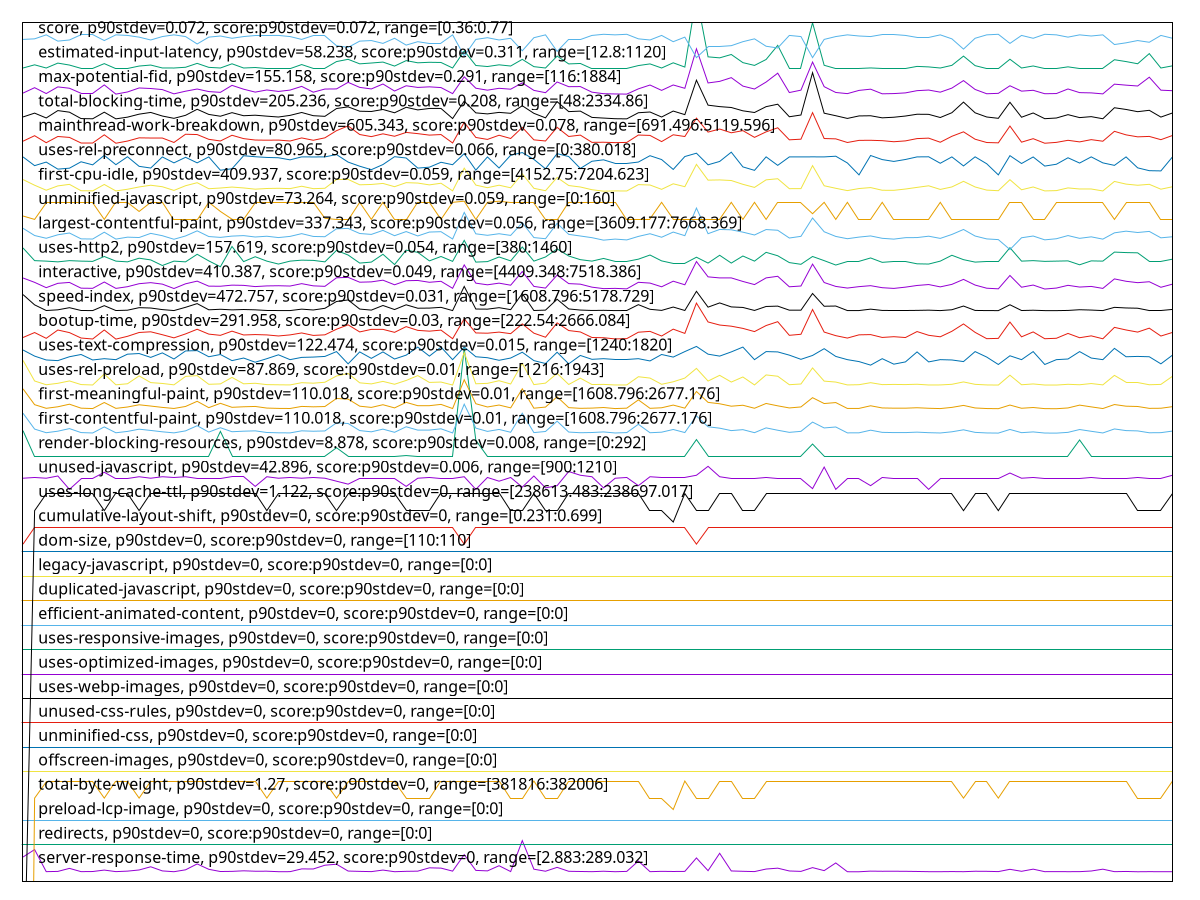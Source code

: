 reset

$serverResponseTimeP90Stdev29452ScoreP90Stdev0Range2883289032 <<EOF
0 1.0022411986401663
1 1.3082611377786835
2 0.4041498045556983
3 0.413236373012134
4 0.5379215612625574
5 0.40421219394186314
6 0.408606189281758
7 0.4679340391397903
8 0.4046355504908388
9 0.4248809063013279
10 0.472238906785164
11 0.6035017188912515
12 0.4339719311424896
13 0.4008119723958796
14 0.4787719667935674
15 0.7200361794777118
16 0.4995743706948139
17 0.40905628413909
18 0.41517490036796995
19 0.43787572416251785
20 0.4214450336775359
21 0.42211349138644483
22 0.40232268681801386
23 0.4029822317574707
24 0.5160986452590433
25 0.5127028800977858
26 0.6669829193139714
27 0.7078969874839252
28 0.42819200015279024
29 0.41496099390111907
30 0.40496532296056725
31 0.4683128318415054
32 0.4011239193267038
33 0.41659203071085693
34 0.424216904977145
35 0.5602435923553902
36 0.5481667897477686
37 0.4252240479252345
38 1.1008119723958798
39 0.4550773692051082
40 0.4347963623168106
41 0.6465013751130011
42 0.40677907154407356
43 1.6743843377175673
44 0.5040931448070385
45 0.4208033142769833
46 0.5790361667451838
47 0.418240893059499
48 0.4104288506347164
49 0.4027415869822635
50 0.4207587504297227
51 0.4013422821782807
52 0.4141053680337156
53 0.8383130864920614
54 0.4031025541450743
55 0.4163825806287321
56 0.4102149441678655
57 0.41419895211296287
58 0.964731808400922
59 0.4434016412228319
60 1.1558483237627168
61 0.43218937725206574
62 0.4180982887482651
63 0.4060214861406434
64 0.5105504462750989
65 0.546330759240632
66 0.4310931066094551
67 0.4146846980481034
68 0.5687731127210685
69 0.4453178866550375
70 0.7601480983969748
71 0.40033513923019126
72 0.39919430474031997
73 0.4248809063013279
74 0.41918564662142366
75 0.4202507225709519
76 0.4176526502756591
77 0.4108522071836921
78 0.40257670074739926
79 0.4019795451941073
80 0.4068771120080468
81 0.4023182304332878
82 0.41965802340238595
83 0.4169128904111332
84 0.4052995518150217
85 0.49891036937063105
86 0.4180002482842918
87 0.5057420071556805
88 0.4027727816753459
89 0.40490738995912845
90 0.4025098549765084
91 0.4038378576248742
92 0.4297651039610893
93 0.5045343268949184
94 0.40287527852404525
95 0.41124882542431135
96 0.39947060059333567
97 0.4035571053871324
98 0.4013467385630068
99 0.40160966526184433
EOF

$redirectsP90Stdev0ScoreP90Stdev0Range00 <<EOF
0 1.5
1 1.5
2 1.5
3 1.5
4 1.5
5 1.5
6 1.5
7 1.5
8 1.5
9 1.5
10 1.5
11 1.5
12 1.5
13 1.5
14 1.5
15 1.5
16 1.5
17 1.5
18 1.5
19 1.5
20 1.5
21 1.5
22 1.5
23 1.5
24 1.5
25 1.5
26 1.5
27 1.5
28 1.5
29 1.5
30 1.5
31 1.5
32 1.5
33 1.5
34 1.5
35 1.5
36 1.5
37 1.5
38 1.5
39 1.5
40 1.5
41 1.5
42 1.5
43 1.5
44 1.5
45 1.5
46 1.5
47 1.5
48 1.5
49 1.5
50 1.5
51 1.5
52 1.5
53 1.5
54 1.5
55 1.5
56 1.5
57 1.5
58 1.5
59 1.5
60 1.5
61 1.5
62 1.5
63 1.5
64 1.5
65 1.5
66 1.5
67 1.5
68 1.5
69 1.5
70 1.5
71 1.5
72 1.5
73 1.5
74 1.5
75 1.5
76 1.5
77 1.5
78 1.5
79 1.5
80 1.5
81 1.5
82 1.5
83 1.5
84 1.5
85 1.5
86 1.5
87 1.5
88 1.5
89 1.5
90 1.5
91 1.5
92 1.5
93 1.5
94 1.5
95 1.5
96 1.5
97 1.5
98 1.5
99 1.5
EOF

$preloadLcpImageP90Stdev0ScoreP90Stdev0Range00 <<EOF
0 2.5
1 2.5
2 2.5
3 2.5
4 2.5
5 2.5
6 2.5
7 2.5
8 2.5
9 2.5
10 2.5
11 2.5
12 2.5
13 2.5
14 2.5
15 2.5
16 2.5
17 2.5
18 2.5
19 2.5
20 2.5
21 2.5
22 2.5
23 2.5
24 2.5
25 2.5
26 2.5
27 2.5
28 2.5
29 2.5
30 2.5
31 2.5
32 2.5
33 2.5
34 2.5
35 2.5
36 2.5
37 2.5
38 2.5
39 2.5
40 2.5
41 2.5
42 2.5
43 2.5
44 2.5
45 2.5
46 2.5
47 2.5
48 2.5
49 2.5
50 2.5
51 2.5
52 2.5
53 2.5
54 2.5
55 2.5
56 2.5
57 2.5
58 2.5
59 2.5
60 2.5
61 2.5
62 2.5
63 2.5
64 2.5
65 2.5
66 2.5
67 2.5
68 2.5
69 2.5
70 2.5
71 2.5
72 2.5
73 2.5
74 2.5
75 2.5
76 2.5
77 2.5
78 2.5
79 2.5
80 2.5
81 2.5
82 2.5
83 2.5
84 2.5
85 2.5
86 2.5
87 2.5
88 2.5
89 2.5
90 2.5
91 2.5
92 2.5
93 2.5
94 2.5
95 2.5
96 2.5
97 2.5
98 2.5
99 2.5
EOF

$totalByteWeightP90Stdev127ScoreP90Stdev0Range381816382006 <<EOF
0 -40.217333333333954
1 3.415999999997439
2 4.1159999999945285
3 4.1159999999945285
4 4.1159999999945285
5 4.1159999999945285
6 4.1159999999945285
7 3.415999999997439
8 4.1159999999945285
9 4.1159999999945285
10 3.415999999997439
11 4.1159999999945285
12 4.1159999999945285
13 4.1159999999945285
14 4.1159999999945285
15 4.1159999999945285
16 4.1159999999945285
17 4.1159999999945285
18 4.1159999999945285
19 4.1159999999945285
20 4.1159999999945285
21 3.415999999997439
22 4.1159999999945285
23 4.1159999999945285
24 4.1159999999945285
25 4.1159999999945285
26 4.1159999999945285
27 3.415999999997439
28 4.1159999999945285
29 4.1159999999945285
30 4.1159999999945285
31 4.1159999999945285
32 4.1159999999945285
33 3.415999999997439
34 3.415999999997439
35 3.415999999997439
36 4.1159999999945285
37 4.1159999999945285
38 4.1159999999945285
39 4.1159999999945285
40 4.1159999999945285
41 4.1159999999945285
42 3.415999999997439
43 3.415999999997439
44 4.1159999999945285
45 3.415999999997439
46 3.415999999997439
47 4.1159999999945285
48 4.1159999999945285
49 4.1159999999945285
50 4.1159999999945285
51 4.1159999999945285
52 4.1159999999945285
53 4.1159999999945285
54 3.415999999997439
55 3.415999999997439
56 2.949333333323011
57 4.1159999999945285
58 3.415999999997439
59 3.415999999997439
60 4.1159999999945285
61 4.1159999999945285
62 3.415999999997439
63 3.415999999997439
64 4.1159999999945285
65 4.1159999999945285
66 4.1159999999945285
67 4.1159999999945285
68 4.1159999999945285
69 4.1159999999945285
70 4.1159999999945285
71 4.1159999999945285
72 4.1159999999945285
73 4.1159999999945285
74 4.1159999999945285
75 4.1159999999945285
76 4.1159999999945285
77 4.1159999999945285
78 4.1159999999945285
79 4.1159999999945285
80 4.1159999999945285
81 3.415999999997439
82 4.1159999999945285
83 4.1159999999945285
84 3.415999999997439
85 4.1159999999945285
86 4.1159999999945285
87 4.1159999999945285
88 4.1159999999945285
89 4.1159999999945285
90 4.1159999999945285
91 4.1159999999945285
92 4.1159999999945285
93 4.1159999999945285
94 4.1159999999945285
95 4.1159999999945285
96 3.415999999997439
97 3.415999999997439
98 3.415999999997439
99 4.1159999999945285
EOF

$offscreenImagesP90Stdev0ScoreP90Stdev0Range00 <<EOF
0 4.5
1 4.5
2 4.5
3 4.5
4 4.5
5 4.5
6 4.5
7 4.5
8 4.5
9 4.5
10 4.5
11 4.5
12 4.5
13 4.5
14 4.5
15 4.5
16 4.5
17 4.5
18 4.5
19 4.5
20 4.5
21 4.5
22 4.5
23 4.5
24 4.5
25 4.5
26 4.5
27 4.5
28 4.5
29 4.5
30 4.5
31 4.5
32 4.5
33 4.5
34 4.5
35 4.5
36 4.5
37 4.5
38 4.5
39 4.5
40 4.5
41 4.5
42 4.5
43 4.5
44 4.5
45 4.5
46 4.5
47 4.5
48 4.5
49 4.5
50 4.5
51 4.5
52 4.5
53 4.5
54 4.5
55 4.5
56 4.5
57 4.5
58 4.5
59 4.5
60 4.5
61 4.5
62 4.5
63 4.5
64 4.5
65 4.5
66 4.5
67 4.5
68 4.5
69 4.5
70 4.5
71 4.5
72 4.5
73 4.5
74 4.5
75 4.5
76 4.5
77 4.5
78 4.5
79 4.5
80 4.5
81 4.5
82 4.5
83 4.5
84 4.5
85 4.5
86 4.5
87 4.5
88 4.5
89 4.5
90 4.5
91 4.5
92 4.5
93 4.5
94 4.5
95 4.5
96 4.5
97 4.5
98 4.5
99 4.5
EOF

$unminifiedCssP90Stdev0ScoreP90Stdev0Range00 <<EOF
0 5.5
1 5.5
2 5.5
3 5.5
4 5.5
5 5.5
6 5.5
7 5.5
8 5.5
9 5.5
10 5.5
11 5.5
12 5.5
13 5.5
14 5.5
15 5.5
16 5.5
17 5.5
18 5.5
19 5.5
20 5.5
21 5.5
22 5.5
23 5.5
24 5.5
25 5.5
26 5.5
27 5.5
28 5.5
29 5.5
30 5.5
31 5.5
32 5.5
33 5.5
34 5.5
35 5.5
36 5.5
37 5.5
38 5.5
39 5.5
40 5.5
41 5.5
42 5.5
43 5.5
44 5.5
45 5.5
46 5.5
47 5.5
48 5.5
49 5.5
50 5.5
51 5.5
52 5.5
53 5.5
54 5.5
55 5.5
56 5.5
57 5.5
58 5.5
59 5.5
60 5.5
61 5.5
62 5.5
63 5.5
64 5.5
65 5.5
66 5.5
67 5.5
68 5.5
69 5.5
70 5.5
71 5.5
72 5.5
73 5.5
74 5.5
75 5.5
76 5.5
77 5.5
78 5.5
79 5.5
80 5.5
81 5.5
82 5.5
83 5.5
84 5.5
85 5.5
86 5.5
87 5.5
88 5.5
89 5.5
90 5.5
91 5.5
92 5.5
93 5.5
94 5.5
95 5.5
96 5.5
97 5.5
98 5.5
99 5.5
EOF

$unusedCssRulesP90Stdev0ScoreP90Stdev0Range00 <<EOF
0 6.5
1 6.5
2 6.5
3 6.5
4 6.5
5 6.5
6 6.5
7 6.5
8 6.5
9 6.5
10 6.5
11 6.5
12 6.5
13 6.5
14 6.5
15 6.5
16 6.5
17 6.5
18 6.5
19 6.5
20 6.5
21 6.5
22 6.5
23 6.5
24 6.5
25 6.5
26 6.5
27 6.5
28 6.5
29 6.5
30 6.5
31 6.5
32 6.5
33 6.5
34 6.5
35 6.5
36 6.5
37 6.5
38 6.5
39 6.5
40 6.5
41 6.5
42 6.5
43 6.5
44 6.5
45 6.5
46 6.5
47 6.5
48 6.5
49 6.5
50 6.5
51 6.5
52 6.5
53 6.5
54 6.5
55 6.5
56 6.5
57 6.5
58 6.5
59 6.5
60 6.5
61 6.5
62 6.5
63 6.5
64 6.5
65 6.5
66 6.5
67 6.5
68 6.5
69 6.5
70 6.5
71 6.5
72 6.5
73 6.5
74 6.5
75 6.5
76 6.5
77 6.5
78 6.5
79 6.5
80 6.5
81 6.5
82 6.5
83 6.5
84 6.5
85 6.5
86 6.5
87 6.5
88 6.5
89 6.5
90 6.5
91 6.5
92 6.5
93 6.5
94 6.5
95 6.5
96 6.5
97 6.5
98 6.5
99 6.5
EOF

$usesWebpImagesP90Stdev0ScoreP90Stdev0Range00 <<EOF
0 7.5
1 7.5
2 7.5
3 7.5
4 7.5
5 7.5
6 7.5
7 7.5
8 7.5
9 7.5
10 7.5
11 7.5
12 7.5
13 7.5
14 7.5
15 7.5
16 7.5
17 7.5
18 7.5
19 7.5
20 7.5
21 7.5
22 7.5
23 7.5
24 7.5
25 7.5
26 7.5
27 7.5
28 7.5
29 7.5
30 7.5
31 7.5
32 7.5
33 7.5
34 7.5
35 7.5
36 7.5
37 7.5
38 7.5
39 7.5
40 7.5
41 7.5
42 7.5
43 7.5
44 7.5
45 7.5
46 7.5
47 7.5
48 7.5
49 7.5
50 7.5
51 7.5
52 7.5
53 7.5
54 7.5
55 7.5
56 7.5
57 7.5
58 7.5
59 7.5
60 7.5
61 7.5
62 7.5
63 7.5
64 7.5
65 7.5
66 7.5
67 7.5
68 7.5
69 7.5
70 7.5
71 7.5
72 7.5
73 7.5
74 7.5
75 7.5
76 7.5
77 7.5
78 7.5
79 7.5
80 7.5
81 7.5
82 7.5
83 7.5
84 7.5
85 7.5
86 7.5
87 7.5
88 7.5
89 7.5
90 7.5
91 7.5
92 7.5
93 7.5
94 7.5
95 7.5
96 7.5
97 7.5
98 7.5
99 7.5
EOF

$usesOptimizedImagesP90Stdev0ScoreP90Stdev0Range00 <<EOF
0 8.5
1 8.5
2 8.5
3 8.5
4 8.5
5 8.5
6 8.5
7 8.5
8 8.5
9 8.5
10 8.5
11 8.5
12 8.5
13 8.5
14 8.5
15 8.5
16 8.5
17 8.5
18 8.5
19 8.5
20 8.5
21 8.5
22 8.5
23 8.5
24 8.5
25 8.5
26 8.5
27 8.5
28 8.5
29 8.5
30 8.5
31 8.5
32 8.5
33 8.5
34 8.5
35 8.5
36 8.5
37 8.5
38 8.5
39 8.5
40 8.5
41 8.5
42 8.5
43 8.5
44 8.5
45 8.5
46 8.5
47 8.5
48 8.5
49 8.5
50 8.5
51 8.5
52 8.5
53 8.5
54 8.5
55 8.5
56 8.5
57 8.5
58 8.5
59 8.5
60 8.5
61 8.5
62 8.5
63 8.5
64 8.5
65 8.5
66 8.5
67 8.5
68 8.5
69 8.5
70 8.5
71 8.5
72 8.5
73 8.5
74 8.5
75 8.5
76 8.5
77 8.5
78 8.5
79 8.5
80 8.5
81 8.5
82 8.5
83 8.5
84 8.5
85 8.5
86 8.5
87 8.5
88 8.5
89 8.5
90 8.5
91 8.5
92 8.5
93 8.5
94 8.5
95 8.5
96 8.5
97 8.5
98 8.5
99 8.5
EOF

$usesResponsiveImagesP90Stdev0ScoreP90Stdev0Range00 <<EOF
0 9.5
1 9.5
2 9.5
3 9.5
4 9.5
5 9.5
6 9.5
7 9.5
8 9.5
9 9.5
10 9.5
11 9.5
12 9.5
13 9.5
14 9.5
15 9.5
16 9.5
17 9.5
18 9.5
19 9.5
20 9.5
21 9.5
22 9.5
23 9.5
24 9.5
25 9.5
26 9.5
27 9.5
28 9.5
29 9.5
30 9.5
31 9.5
32 9.5
33 9.5
34 9.5
35 9.5
36 9.5
37 9.5
38 9.5
39 9.5
40 9.5
41 9.5
42 9.5
43 9.5
44 9.5
45 9.5
46 9.5
47 9.5
48 9.5
49 9.5
50 9.5
51 9.5
52 9.5
53 9.5
54 9.5
55 9.5
56 9.5
57 9.5
58 9.5
59 9.5
60 9.5
61 9.5
62 9.5
63 9.5
64 9.5
65 9.5
66 9.5
67 9.5
68 9.5
69 9.5
70 9.5
71 9.5
72 9.5
73 9.5
74 9.5
75 9.5
76 9.5
77 9.5
78 9.5
79 9.5
80 9.5
81 9.5
82 9.5
83 9.5
84 9.5
85 9.5
86 9.5
87 9.5
88 9.5
89 9.5
90 9.5
91 9.5
92 9.5
93 9.5
94 9.5
95 9.5
96 9.5
97 9.5
98 9.5
99 9.5
EOF

$efficientAnimatedContentP90Stdev0ScoreP90Stdev0Range00 <<EOF
0 10.5
1 10.5
2 10.5
3 10.5
4 10.5
5 10.5
6 10.5
7 10.5
8 10.5
9 10.5
10 10.5
11 10.5
12 10.5
13 10.5
14 10.5
15 10.5
16 10.5
17 10.5
18 10.5
19 10.5
20 10.5
21 10.5
22 10.5
23 10.5
24 10.5
25 10.5
26 10.5
27 10.5
28 10.5
29 10.5
30 10.5
31 10.5
32 10.5
33 10.5
34 10.5
35 10.5
36 10.5
37 10.5
38 10.5
39 10.5
40 10.5
41 10.5
42 10.5
43 10.5
44 10.5
45 10.5
46 10.5
47 10.5
48 10.5
49 10.5
50 10.5
51 10.5
52 10.5
53 10.5
54 10.5
55 10.5
56 10.5
57 10.5
58 10.5
59 10.5
60 10.5
61 10.5
62 10.5
63 10.5
64 10.5
65 10.5
66 10.5
67 10.5
68 10.5
69 10.5
70 10.5
71 10.5
72 10.5
73 10.5
74 10.5
75 10.5
76 10.5
77 10.5
78 10.5
79 10.5
80 10.5
81 10.5
82 10.5
83 10.5
84 10.5
85 10.5
86 10.5
87 10.5
88 10.5
89 10.5
90 10.5
91 10.5
92 10.5
93 10.5
94 10.5
95 10.5
96 10.5
97 10.5
98 10.5
99 10.5
EOF

$duplicatedJavascriptP90Stdev0ScoreP90Stdev0Range00 <<EOF
0 11.5
1 11.5
2 11.5
3 11.5
4 11.5
5 11.5
6 11.5
7 11.5
8 11.5
9 11.5
10 11.5
11 11.5
12 11.5
13 11.5
14 11.5
15 11.5
16 11.5
17 11.5
18 11.5
19 11.5
20 11.5
21 11.5
22 11.5
23 11.5
24 11.5
25 11.5
26 11.5
27 11.5
28 11.5
29 11.5
30 11.5
31 11.5
32 11.5
33 11.5
34 11.5
35 11.5
36 11.5
37 11.5
38 11.5
39 11.5
40 11.5
41 11.5
42 11.5
43 11.5
44 11.5
45 11.5
46 11.5
47 11.5
48 11.5
49 11.5
50 11.5
51 11.5
52 11.5
53 11.5
54 11.5
55 11.5
56 11.5
57 11.5
58 11.5
59 11.5
60 11.5
61 11.5
62 11.5
63 11.5
64 11.5
65 11.5
66 11.5
67 11.5
68 11.5
69 11.5
70 11.5
71 11.5
72 11.5
73 11.5
74 11.5
75 11.5
76 11.5
77 11.5
78 11.5
79 11.5
80 11.5
81 11.5
82 11.5
83 11.5
84 11.5
85 11.5
86 11.5
87 11.5
88 11.5
89 11.5
90 11.5
91 11.5
92 11.5
93 11.5
94 11.5
95 11.5
96 11.5
97 11.5
98 11.5
99 11.5
EOF

$legacyJavascriptP90Stdev0ScoreP90Stdev0Range00 <<EOF
0 12.5
1 12.5
2 12.5
3 12.5
4 12.5
5 12.5
6 12.5
7 12.5
8 12.5
9 12.5
10 12.5
11 12.5
12 12.5
13 12.5
14 12.5
15 12.5
16 12.5
17 12.5
18 12.5
19 12.5
20 12.5
21 12.5
22 12.5
23 12.5
24 12.5
25 12.5
26 12.5
27 12.5
28 12.5
29 12.5
30 12.5
31 12.5
32 12.5
33 12.5
34 12.5
35 12.5
36 12.5
37 12.5
38 12.5
39 12.5
40 12.5
41 12.5
42 12.5
43 12.5
44 12.5
45 12.5
46 12.5
47 12.5
48 12.5
49 12.5
50 12.5
51 12.5
52 12.5
53 12.5
54 12.5
55 12.5
56 12.5
57 12.5
58 12.5
59 12.5
60 12.5
61 12.5
62 12.5
63 12.5
64 12.5
65 12.5
66 12.5
67 12.5
68 12.5
69 12.5
70 12.5
71 12.5
72 12.5
73 12.5
74 12.5
75 12.5
76 12.5
77 12.5
78 12.5
79 12.5
80 12.5
81 12.5
82 12.5
83 12.5
84 12.5
85 12.5
86 12.5
87 12.5
88 12.5
89 12.5
90 12.5
91 12.5
92 12.5
93 12.5
94 12.5
95 12.5
96 12.5
97 12.5
98 12.5
99 12.5
EOF

$domSizeP90Stdev0ScoreP90Stdev0Range110110 <<EOF
0 13.5
1 13.5
2 13.5
3 13.5
4 13.5
5 13.5
6 13.5
7 13.5
8 13.5
9 13.5
10 13.5
11 13.5
12 13.5
13 13.5
14 13.5
15 13.5
16 13.5
17 13.5
18 13.5
19 13.5
20 13.5
21 13.5
22 13.5
23 13.5
24 13.5
25 13.5
26 13.5
27 13.5
28 13.5
29 13.5
30 13.5
31 13.5
32 13.5
33 13.5
34 13.5
35 13.5
36 13.5
37 13.5
38 13.5
39 13.5
40 13.5
41 13.5
42 13.5
43 13.5
44 13.5
45 13.5
46 13.5
47 13.5
48 13.5
49 13.5
50 13.5
51 13.5
52 13.5
53 13.5
54 13.5
55 13.5
56 13.5
57 13.5
58 13.5
59 13.5
60 13.5
61 13.5
62 13.5
63 13.5
64 13.5
65 13.5
66 13.5
67 13.5
68 13.5
69 13.5
70 13.5
71 13.5
72 13.5
73 13.5
74 13.5
75 13.5
76 13.5
77 13.5
78 13.5
79 13.5
80 13.5
81 13.5
82 13.5
83 13.5
84 13.5
85 13.5
86 13.5
87 13.5
88 13.5
89 13.5
90 13.5
91 13.5
92 13.5
93 13.5
94 13.5
95 13.5
96 13.5
97 13.5
98 13.5
99 13.5
EOF

$cumulativeLayoutShiftP90Stdev0ScoreP90Stdev0Range02310699 <<EOF
0 13.820999999999998
1 14.520999999999997
2 14.520999999999997
3 14.520999999999997
4 14.520999999999997
5 14.520999999999997
6 14.520999999999997
7 14.520999999999997
8 14.520999999999997
9 14.520999999999997
10 14.520999999999997
11 14.520999999999997
12 14.520999999999997
13 14.520999999999997
14 14.520999999999997
15 14.520999999999997
16 14.520999999999997
17 14.520999999999997
18 14.520999999999997
19 14.520999999999997
20 14.520999999999997
21 14.520999999999997
22 14.520999999999997
23 14.520999999999997
24 14.520999999999997
25 14.520999999999997
26 14.520999999999997
27 14.520999999999997
28 14.520999999999997
29 14.520999999999997
30 14.520999999999997
31 14.520999999999997
32 14.520999999999997
33 14.520999999999997
34 14.520999999999997
35 14.520999999999997
36 14.520999999999997
37 14.520999999999997
38 13.820999999999998
39 14.520999999999997
40 14.520999999999997
41 14.520999999999997
42 14.520999999999997
43 14.520999999999997
44 14.520999999999997
45 14.520999999999997
46 14.520999999999997
47 14.520999999999997
48 14.520999999999997
49 14.520999999999997
50 14.520999999999997
51 14.520999999999997
52 14.520999999999997
53 14.520999999999997
54 14.520999999999997
55 14.520999999999997
56 14.520999999999997
57 14.520999999999997
58 13.820999999999998
59 14.520999999999997
60 14.520999999999997
61 14.520999999999997
62 14.520999999999997
63 14.520999999999997
64 14.520999999999997
65 14.520999999999997
66 14.520999999999997
67 14.520999999999997
68 14.520999999999997
69 14.520999999999997
70 14.520999999999997
71 14.520999999999997
72 14.520999999999997
73 14.520999999999997
74 14.520999999999997
75 14.520999999999997
76 14.520999999999997
77 14.520999999999997
78 14.520999999999997
79 14.520999999999997
80 14.520999999999997
81 14.520999999999997
82 14.520999999999997
83 14.520999999999997
84 14.520999999999997
85 14.520999999999997
86 14.520999999999997
87 14.520999999999997
88 14.520999999999997
89 14.520999999999997
90 14.520999999999997
91 14.520999999999997
92 14.520999999999997
93 14.520999999999997
94 14.520999999999997
95 14.520999999999997
96 14.520999999999997
97 14.520999999999997
98 14.520999999999997
99 14.520999999999997
EOF

$usesLongCacheTtlP90Stdev1122ScoreP90Stdev0Range238613483238697017 <<EOF
0 -6.172088050356251
1 15.193320754719025
2 15.893320754716115
3 15.893320754716115
4 15.893320754716115
5 15.893320754716115
6 15.893320754716115
7 15.193320754719025
8 15.893320754716115
9 15.893320754716115
10 15.193320754719025
11 15.893320754716115
12 15.893320754716115
13 15.893320754716115
14 15.893320754716115
15 15.893320754716115
16 15.893320754716115
17 15.893320754716115
18 15.893320754716115
19 15.893320754716115
20 15.893320754716115
21 15.193320754719025
22 15.893320754716115
23 15.893320754716115
24 15.893320754716115
25 15.893320754716115
26 15.893320754716115
27 15.193320754719025
28 15.893320754716115
29 15.893320754716115
30 15.893320754716115
31 15.893320754716115
32 15.893320754716115
33 15.193320754719025
34 15.193320754719025
35 15.193320754719025
36 15.893320754716115
37 15.893320754716115
38 15.893320754716115
39 15.893320754716115
40 15.893320754716115
41 15.893320754716115
42 15.193320754719025
43 15.193320754719025
44 15.893320754716115
45 15.193320754719025
46 15.193320754719025
47 15.893320754716115
48 15.893320754716115
49 15.893320754716115
50 15.893320754716115
51 15.893320754716115
52 15.893320754716115
53 15.893320754716115
54 15.193320754719025
55 15.193320754719025
56 14.726654088051873
57 15.893320754716115
58 15.193320754719025
59 15.193320754719025
60 15.893320754716115
61 15.893320754716115
62 15.193320754719025
63 15.193320754719025
64 15.893320754716115
65 15.893320754716115
66 15.893320754716115
67 15.893320754716115
68 15.893320754716115
69 15.893320754716115
70 15.893320754716115
71 15.893320754716115
72 15.893320754716115
73 15.893320754716115
74 15.893320754716115
75 15.893320754716115
76 15.893320754716115
77 15.893320754716115
78 15.893320754716115
79 15.893320754716115
80 15.893320754716115
81 15.193320754719025
82 15.893320754716115
83 15.893320754716115
84 15.193320754719025
85 15.893320754716115
86 15.893320754716115
87 15.893320754716115
88 15.893320754716115
89 15.893320754716115
90 15.893320754716115
91 15.893320754716115
92 15.893320754716115
93 15.893320754716115
94 15.893320754716115
95 15.893320754716115
96 15.193320754719025
97 15.193320754719025
98 15.193320754719025
99 15.893320754716115
EOF

$unusedJavascriptP90Stdev42896ScoreP90Stdev0006Range9001210 <<EOF
0 16.521608695652173
1 16.55204347826087
2 16.521608695652173
3 16.61291304347826
4 16.06508695652174
5 16.521608695652173
6 16.521608695652173
7 16.76508695652174
8 16.521608695652173
9 16.521608695652173
10 16.582478260869564
11 16.521608695652173
12 16.582478260869564
13 16.55204347826087
14 16.582478260869564
15 16.521608695652173
16 16.521608695652173
17 16.521608695652173
18 16.582478260869564
19 16.582478260869564
20 16.186826086956522
21 16.582478260869564
22 16.521608695652173
23 16.55204347826087
24 16.521608695652173
25 16.55204347826087
26 16.521608695652173
27 16.39986956521739
28 16.278130434782607
29 16.521608695652173
30 16.521608695652173
31 16.521608695652173
32 16.521608695652173
33 16.186826086956522
34 16.521608695652173
35 16.55204347826087
36 16.521608695652173
37 16.521608695652173
38 16.582478260869564
39 16.06508695652174
40 16.55204347826087
41 16.39986956521739
42 16.55204347826087
43 16.156391304347824
44 16.61291304347826
45 16.12595652173913
46 16.217260869565216
47 16.795521739130436
48 16.643347826086956
49 16.582478260869564
50 16.12595652173913
51 16.521608695652173
52 16.55204347826087
53 16.217260869565216
54 16.582478260869564
55 16.55204347826087
56 16.55204347826087
57 16.55204347826087
58 16.643347826086956
59 17.008565217391304
60 16.582478260869564
61 16.521608695652173
62 16.521608695652173
63 16.521608695652173
64 16.55204347826087
65 16.521608695652173
66 16.521608695652173
67 16.521608695652173
68 16.095521739130433
69 16.978130434782607
70 16.06508695652174
71 16.521608695652173
72 16.521608695652173
73 16.217260869565216
74 16.55204347826087
75 16.521608695652173
76 16.521608695652173
77 16.521608695652173
78 16.06508695652174
79 16.521608695652173
80 16.521608695652173
81 16.521608695652173
82 16.521608695652173
83 16.521608695652173
84 16.521608695652173
85 16.73465217391304
86 16.521608695652173
87 16.55204347826087
88 16.521608695652173
89 16.521608695652173
90 16.521608695652173
91 16.521608695652173
92 16.55204347826087
93 16.521608695652173
94 16.521608695652173
95 16.521608695652173
96 16.55204347826087
97 16.521608695652173
98 16.521608695652173
99 16.643347826086956
EOF

$renderBlockingResourcesP90Stdev8878ScoreP90Stdev0008Range0292 <<EOF
0 18.46995652173913
1 17.404739130434784
2 17.404739130434784
3 17.404739130434784
4 17.404739130434784
5 17.404739130434784
6 17.404739130434784
7 17.404739130434784
8 17.404739130434784
9 17.404739130434784
10 17.404739130434784
11 17.404739130434784
12 17.404739130434784
13 17.404739130434784
14 17.404739130434784
15 17.404739130434784
16 17.404739130434784
17 18.439521739130438
18 17.404739130434784
19 17.404739130434784
20 17.404739130434784
21 17.404739130434784
22 17.404739130434784
23 17.404739130434784
24 17.404739130434784
25 17.404739130434784
26 17.404739130434784
27 17.769956521739132
28 17.404739130434784
29 17.404739130434784
30 17.404739130434784
31 17.404739130434784
32 17.404739130434784
33 17.45039130434783
34 17.404739130434784
35 17.404739130434784
36 17.404739130434784
37 17.404739130434784
38 21.84821739130435
39 18.07430434782609
40 17.404739130434784
41 17.404739130434784
42 17.404739130434784
43 17.404739130434784
44 17.404739130434784
45 17.404739130434784
46 17.404739130434784
47 17.404739130434784
48 17.404739130434784
49 17.404739130434784
50 17.404739130434784
51 17.404739130434784
52 17.404739130434784
53 17.404739130434784
54 17.404739130434784
55 17.404739130434784
56 17.404739130434784
57 17.404739130434784
58 18.104739130434783
59 17.404739130434784
60 17.404739130434784
61 17.404739130434784
62 17.404739130434784
63 17.404739130434784
64 17.404739130434784
65 17.404739130434784
66 17.404739130434784
67 17.404739130434784
68 17.92213043478261
69 17.404739130434784
70 17.404739130434784
71 17.404739130434784
72 17.404739130434784
73 17.404739130434784
74 17.404739130434784
75 17.404739130434784
76 17.404739130434784
77 17.404739130434784
78 17.404739130434784
79 17.404739130434784
80 17.404739130434784
81 17.404739130434784
82 17.404739130434784
83 17.404739130434784
84 17.404739130434784
85 17.404739130434784
86 17.404739130434784
87 17.404739130434784
88 17.404739130434784
89 17.404739130434784
90 17.404739130434784
91 18.089521739130436
92 17.404739130434784
93 17.404739130434784
94 17.404739130434784
95 17.404739130434784
96 17.404739130434784
97 17.404739130434784
98 17.404739130434784
99 17.404739130434784
EOF

$firstContentfulPaintP90Stdev110018ScoreP90Stdev001Range16087962677176 <<EOF
0 19.184363549786706
1 18.53464890483752
2 18.386017570561854
3 18.448320578859708
4 18.55451610117559
5 18.39168677750551
6 18.375265167102555
7 18.623295190623836
8 18.383453220005215
9 18.439243521500924
10 18.530819304493143
11 18.478786461906548
12 18.422937337394394
13 18.379421623642095
14 18.461417024031025
15 18.672912404997263
16 18.412067842836315
17 18.590762177989568
18 18.42626638716485
19 18.44885276067832
20 18.462070736421357
21 18.39535100748289
22 18.381977095252857
23 18.378254042259027
24 18.463383155609076
25 18.44692325475202
26 18.45850472978276
27 18.789223821339753
28 18.76348708684164
29 18.47287419381946
30 18.422507263453387
31 18.532852028165284
32 18.402438071096576
33 18.62976239282835
34 18.49232907410828
35 18.49371696433597
36 18.546565560075187
37 18.376221873521
38 19.554766535015155
39 18.57396876172794
40 18.44012087234058
41 18.519926502702134
42 18.40433594577818
43 19.184739795118325
44 18.39050587770362
45 18.43656374464786
46 18.858511230439564
47 18.41311389364767
48 18.384977624025794
49 18.394094636641032
50 18.418257577982118
51 18.374943305314446
52 18.391874900171317
53 18.731388032687207
54 18.38513578024926
55 18.407559003132206
56 18.518171801022824
57 18.392594649721623
58 19.074943305314445
59 18.6289616228969
60 18.572074771585154
61 18.472327028779677
62 18.511311705463168
63 18.387864946238775
64 18.58440374287207
65 18.48755775056663
66 18.400832091760734
67 18.442042609189233
68 18.820957173910806
69 18.581520860132027
70 18.620625957519003
71 18.37931729602802
72 18.38166799694945
73 18.489541085102317
74 18.400402572753844
75 18.391407645644442
76 18.39106303155752
77 18.40914944431276
78 18.387484816368335
79 18.375118109561434
80 18.42350836460123
81 18.50483673418101
82 18.400001910321063
83 18.376600893523207
84 18.37057425351452
85 18.519183445918895
86 18.38776450316352
87 18.418858016697175
88 18.372740216868255
89 18.369005510257956
90 18.400719995069014
91 18.516549728597578
92 18.444714616964653
93 18.375892797589366
94 18.54044352689171
95 18.472780964887733
96 18.460206157786796
97 18.383971528470894
98 18.3882955751139
99 18.453728966768168
EOF

$firstMeaningfulPaintP90Stdev110018ScoreP90Stdev001Range16087962677176 <<EOF
0 20.184363549786706
1 19.53464890483752
2 19.386017570561854
3 19.448320578859708
4 19.55451610117559
5 19.39168677750551
6 19.375265167102555
7 19.623295190623836
8 19.383453220005215
9 19.439243521500924
10 19.530819304493143
11 19.478786461906548
12 19.422937337394394
13 19.379421623642095
14 19.461417024031025
15 19.672912404997263
16 19.412067842836315
17 19.590762177989568
18 19.42626638716485
19 19.44885276067832
20 19.462070736421357
21 19.39535100748289
22 19.381977095252857
23 19.378254042259027
24 19.463383155609076
25 19.44692325475202
26 19.45850472978276
27 19.789223821339753
28 19.76348708684164
29 19.47287419381946
30 19.422507263453387
31 19.532852028165284
32 19.402438071096576
33 19.62976239282835
34 19.49232907410828
35 19.49371696433597
36 19.546565560075187
37 19.376221873521
38 20.554766535015155
39 19.57396876172794
40 19.44012087234058
41 19.519926502702134
42 19.40433594577818
43 20.184739795118325
44 19.39050587770362
45 19.43656374464786
46 19.858511230439564
47 19.41311389364767
48 19.384977624025794
49 19.394094636641032
50 19.418257577982118
51 19.374943305314446
52 19.391874900171317
53 19.731388032687207
54 19.38513578024926
55 19.407559003132206
56 19.518171801022824
57 19.392594649721623
58 20.074943305314445
59 19.6289616228969
60 19.572074771585154
61 19.472327028779677
62 19.511311705463168
63 19.387864946238775
64 19.58440374287207
65 19.48755775056663
66 19.400832091760734
67 19.442042609189233
68 19.820957173910806
69 19.581520860132027
70 19.620625957519003
71 19.37931729602802
72 19.38166799694945
73 19.489541085102317
74 19.400402572753844
75 19.391407645644442
76 19.39106303155752
77 19.40914944431276
78 19.387484816368335
79 19.375118109561434
80 19.42350836460123
81 19.50483673418101
82 19.400001910321063
83 19.376600893523207
84 19.37057425351452
85 19.519183445918895
86 19.38776450316352
87 19.418858016697175
88 19.372740216868255
89 19.369005510257956
90 19.400719995069014
91 19.516549728597578
92 19.444714616964653
93 19.375892797589366
94 19.54044352689171
95 19.472780964887733
96 19.460206157786796
97 19.383971528470894
98 19.3882955751139
99 19.453728966768168
EOF

$usesRelPreloadP90Stdev87869ScoreP90Stdev001Range12161943 <<EOF
0 21.35038057742782
1 20.50523622047244
2 20.350905511811025
3 20.40969816272966
4 20.50707349081365
5 20.358254593175854
6 20.341719160104986
7 20.790013123359582
8 20.349068241469816
9 20.391325459317585
10 20.712847769028873
11 20.439094488188978
12 20.404186351706038
13 20.34723097112861
14 20.69263779527559
15 20.725708661417322
16 20.369278215223098
17 20.385813648293965
18 20.65221784776903
19 20.38948818897638
20 20.411535433070867
21 20.356417322834645
22 20.349068241469816
23 20.343556430446196
24 20.435419947506563
25 20.41520997375328
26 20.453792650918636
27 20.709173228346458
28 20.813897637795275
29 20.42990813648294
30 20.385813648293965
31 20.488700787401577
32 20.371115485564307
33 20.52728346456693
34 20.725708661417322
35 20.446443569553807
36 20.461141732283465
37 20.33988188976378
38 21.673740157480317
39 20.391325459317585
40 20.407860892388452
41 20.516259842519688
42 20.38213910761155
43 21.223608923884516
44 20.356417322834645
45 20.41704724409449
46 20.81757217847769
47 20.36192913385827
48 20.620984251968505
49 20.360091863517063
50 20.365603674540683
51 20.341719160104986
52 20.343556430446196
53 20.67977690288714
54 20.62465879265092
55 20.369278215223098
56 20.47216535433071
57 20.62465879265092
58 21.021509186351707
59 20.503398950131235
60 20.73673228346457
61 20.461141732283465
62 20.668753280839894
63 20.343556430446196
64 20.753267716535433
65 20.69998687664042
66 20.352742782152234
67 20.38213910761155
68 21.03988188976378
69 20.49972440944882
70 20.461141732283465
71 20.343556430446196
72 20.352742782152234
73 20.435419947506563
74 20.356417322834645
75 20.363766404199474
76 20.358254593175854
77 20.371115485564307
78 20.341719160104986
79 20.343556430446196
80 20.369278215223098
81 20.46665354330709
82 20.367440944881892
83 20.343556430446196
84 20.338044619422572
85 20.74224409448819
86 20.350905511811025
87 20.383976377952756
88 20.33988188976378
89 20.338044619422572
90 20.369278215223098
91 20.350905511811025
92 20.400511811023623
93 20.3453937007874
94 20.73489501312336
95 20.433582677165354
96 20.433582677165354
97 20.350905511811025
98 20.365603674540683
99 20.698149606299214
EOF

$usesTextCompressionP90Stdev122474ScoreP90Stdev0015Range12401820 <<EOF
0 21.775509433962263
1 21.52456603773585
2 21.36607547169811
3 21.339660377358488
4 21.498150943396226
5 21.590603773584903
6 21.36607547169811
7 21.41890566037736
8 21.379283018867923
9 21.603811320754716
10 21.630226415094338
11 21.471735849056603
12 21.65664150943396
13 21.405698113207546
14 21.735886792452828
15 21.74909433962264
16 21.498150943396226
17 21.590603773584903
18 21.339660377358488
19 21.44532075471698
20 21.273622641509434
21 21.41890566037736
22 21.577396226415093
23 21.379283018867923
24 21.471735849056603
25 21.484943396226413
26 21.511358490566035
27 21.709471698113205
28 21.207584905660376
29 21.696264150943396
30 21.432113207547168
31 21.696264150943396
32 21.405698113207546
33 21.56418867924528
34 21.894377358490566
35 21.52456603773585
36 21.894377358490566
37 21.379283018867923
38 21.894377358490566
39 21.498150943396226
40 21.45852830188679
41 21.3528679245283
42 21.44532075471698
43 21.683056603773583
44 21.339660377358488
45 21.22079245283019
46 21.683056603773583
47 21.207584905660376
48 21.55098113207547
49 21.392490566037736
50 21.41890566037736
51 21.379283018867923
52 21.379283018867923
53 21.41890566037736
54 21.32645283018868
55 21.590603773584903
56 21.484943396226413
57 21.709471698113205
58 21.920792452830188
59 21.603811320754716
60 21.52456603773585
61 21.696264150943396
62 21.894377358490566
63 21.379283018867923
64 21.709471698113205
65 21.696264150943396
66 21.56418867924528
67 21.392490566037736
68 21.55098113207547
69 21.828339622641508
70 21.511358490566035
71 21.379283018867923
72 21.300037735849056
73 21.15475471698113
74 21.41890566037736
75 21.194377358490563
76 21.286830188679243
77 21.696264150943396
78 21.286830188679243
79 21.379283018867923
80 21.36607547169811
81 21.300037735849056
82 21.709471698113205
83 21.484943396226413
84 21.181169811320753
85 21.537773584905658
86 21.379283018867923
87 21.709471698113205
88 21.181169811320753
89 21.379283018867923
90 21.405698113207546
91 21.709471698113205
92 21.44532075471698
93 21.379283018867923
94 21.84154716981132
95 21.498150943396226
96 21.511358490566035
97 21.498150943396226
98 21.207584905660376
99 21.56418867924528
EOF

$bootupTimeP90Stdev291958ScoreP90Stdev003Range222542666084 <<EOF
0 22.28611078379292
1 22.489597527406193
2 22.252815279857053
3 22.59323880813252
4 22.486939006133195
5 22.2652458588883
6 22.225290771236782
7 22.594774520693488
8 22.220620852851695
9 22.335236683247214
10 22.49215704834114
11 22.52019829043319
12 22.400917370937364
13 22.27182093012025
14 22.433708214613418
15 22.62413174288888
16 22.425430820495485
17 22.375133819481338
18 22.547090162746898
19 22.390261554063844
20 22.406917757280148
21 22.39273173323031
22 22.34936958516444
23 22.393337808470566
24 22.473161056647513
25 22.372320761095285
26 22.39591906118704
27 22.625464625488966
28 22.80621026705945
29 22.51478466219153
30 22.61980470372338
31 22.620089631525573
32 22.498273337518714
33 22.732271502390496
34 22.578516733471773
35 22.5465516974936
36 22.589438161008356
37 22.23775998454629
38 23.050077075385136
39 22.47380093688125
40 22.46250523977399
41 22.507919833872606
42 22.444047713333656
43 22.843347467040132
44 22.463739122036028
45 22.298196068962188
46 22.88632085768098
47 22.57158670980828
48 22.514328294779546
49 22.287175641087558
50 22.277357705123872
51 22.228041048920655
52 22.241570290240016
53 22.503373062249484
54 22.53729637320713
55 22.347676920848023
56 22.628717148790265
57 22.454862896605015
58 23.695692084802243
59 22.923409764813833
60 22.797529627662144
61 22.75029680784276
62 22.66012440237601
63 22.528828222340273
64 22.777046216255375
65 22.934485729463468
66 22.376073115371614
67 22.418834017482013
68 23.43390862993191
69 22.509243057903127
70 22.361976433090263
71 22.263570097068627
72 22.395680011590287
73 22.405753899647465
74 22.288885207900712
75 22.319828850147296
76 22.285386391075484
77 22.53031081276863
78 22.37692065485102
79 22.315617713816586
80 22.541053556768244
81 22.842161877625927
82 22.497309895204523
83 22.23820427874632
84 22.250815955956924
85 22.918807456415706
86 22.31420273337519
87 22.515509054908968
88 22.23675066402666
89 22.25439445598107
90 22.453508282223403
91 22.27750258366736
92 22.353822185734295
93 22.23448572946347
94 22.701885642536343
95 22.595409571642442
96 22.508069541700877
97 22.669850581928817
98 22.346474428937075
99 22.49479625247501
EOF

$speedIndexP90Stdev472757ScoreP90Stdev0031Range16087965178729 <<EOF
0 24.044678855617665
1 23.623949988282117
2 23.391935553116095
3 23.420638278208894
4 23.50811135480115
5 23.393352907072515
6 23.389247353208145
7 23.591227992542805
8 23.39129444185605
9 23.405242531128646
10 23.50900450976789
11 23.494336841437168
12 23.42980060746687
13 23.39028650562921
14 23.523512622009463
15 23.675352861204527
16 23.421289924722473
17 23.443123590927726
18 23.41907675038177
19 23.433427037983336
20 23.42036372608853
21 23.394268998319017
22 23.390925397070998
23 23.389994599528553
24 23.448418551165183
25 23.4139371691047
26 23.482546703528275
27 23.761368558848947
28 23.82534742142483
29 23.45131822871188
30 23.40894792113128
31 23.598082529936633
32 23.432143990797652
33 23.62620749682438
34 23.486117989876824
35 23.49159263884449
36 23.52196602689861
37 23.38948653862522
38 24.37825776809803
39 23.452997921339847
40 23.4480384156115
41 23.508980397549475
42 23.428143686289594
43 24.089166884796366
44 23.393057671244474
45 23.408417781360363
46 23.85387087010813
47 23.456909511371816
48 23.411089635633818
49 23.3939548940358
50 23.399995851942077
51 23.389166884796367
52 23.393399939471813
53 23.632148813192284
54 23.441719039774796
55 23.397321109682302
56 23.5346195442528
57 23.39357988348919
58 24.178237867582304
59 23.530106941762803
60 23.703532300764838
61 23.539730491542226
62 23.51785602341352
63 23.39512255561703
64 23.557982404956313
65 23.57231124300367
66 23.406131152684882
67 23.405942328833834
68 24.089815857169302
69 23.567240559892046
70 23.57561250788047
71 23.3902604227647
72 23.390848119647963
73 23.44830874230261
74 23.39553193616801
75 23.393283121536093
76 23.393196964840037
77 23.3977187346274
78 23.406866855387946
79 23.38921058746828
80 23.423877355433362
81 23.575516671662182
82 23.39543176686921
83 23.389581297117022
84 23.388074581601934
85 23.627743444014616
86 23.392372302357952
87 23.403651752764027
88 23.388616092391608
89 23.3876823813377
90 23.39561129467066
91 23.424569794989964
92 23.410876670158835
93 23.389404266611113
94 23.521824591183684
95 23.496878269172864
96 23.486123557729226
97 23.39142402374674
98 23.392505075237388
99 23.436625592972153
EOF

$interactiveP90Stdev410387ScoreP90Stdev0049Range44093487518386 <<EOF
0 24.724883245932013
1 24.545786134212005
2 24.328570298478887
3 24.50616414882029
4 24.542672028652525
5 24.307557058911804
6 24.301218186021483
7 24.559834564584612
8 24.298836693989283
9 24.367856495124105
10 24.49066642958605
11 24.533695565948157
12 24.473552976043553
13 24.29316577627538
14 24.486735491638917
15 24.596260036714767
16 24.389757564483705
17 24.38695497814967
18 24.43193998434642
19 24.422582272822538
20 24.372517510976916
21 24.399917256897282
22 24.407742909625792
23 24.39485180939888
24 24.492752702817388
25 24.40278540716132
26 24.382760516671713
27 24.732258282478597
28 24.750617631807046
29 24.552028834597266
30 24.565727168072904
31 24.635270031721145
32 24.446779528658993
33 24.613309375253888
34 24.623487903713652
35 24.548446363504645
36 24.588863628500388
37 24.301900268232544
38 25.260803715384238
39 24.5131789459835
40 24.445409930762008
41 24.5134750703635
42 24.429400015964067
43 24.988982906210463
44 24.380061528591725
45 24.311019812441625
46 24.84297801090835
47 24.49437713068542
48 24.471613949980984
49 24.349418903757638
50 24.288982906210464
51 24.299420792536996
52 24.27939517758407
53 24.547622105368017
54 24.515968673093692
55 24.36456073038839
56 24.59322960666817
57 24.446980567228906
58 25.398705488508202
59 24.77138075041463
60 24.727703219385607
61 24.728594128147215
62 24.58315431423079
63 24.454612788252312
64 24.72900073318275
65 24.794539669204877
66 24.364629735519145
67 24.396070718926346
68 25.292803441123127
69 24.539487287919837
70 24.379274761431645
71 24.31251419914462
72 24.370243601746992
73 24.40973228588875
74 24.32681057708678
75 24.297945060764363
76 24.34973947877452
77 24.418178803678206
78 24.456277604950156
79 24.36074878554075
80 24.46358472306096
81 24.667793363320943
82 24.435277405722744
83 24.305706417373667
84 24.280873064635067
85 24.82783998771
86 24.346448604166184
87 24.43531851901587
88 24.272513500554993
89 24.311779774459048
90 24.424271177925604
91 24.353289711249623
92 24.379039310854274
93 24.297982370625085
94 24.687297545802902
95 24.590187585208533
96 24.533082851099504
97 24.571717936340377
98 24.34382369246015
99 24.4724374836543
EOF

$usesHttp2P90Stdev157619ScoreP90Stdev0054Range3801460 <<EOF
0 25.955599999999997
1 25.435599999999997
2 25.415599999999998
3 25.385599999999997
4 25.435599999999997
5 25.415599999999998
6 25.4056
7 25.6056
8 25.415599999999998
9 25.385599999999997
10 25.5356
11 25.4656
12 25.235599999999998
13 25.415599999999998
14 25.385599999999997
15 25.6956
16 25.4256
17 25.185599999999997
18 26.0156
19 25.395599999999998
20 25.595599999999997
21 25.415599999999998
22 25.295599999999997
23 25.415599999999998
24 25.455599999999997
25 25.4456
26 25.385599999999997
27 25.8556
28 25.665599999999998
29 25.3356
30 25.3756
31 25.6956
32 25.275599999999997
33 25.865599999999997
34 25.775599999999997
35 25.4256
36 25.6056
37 25.4056
38 26.2656
39 25.3756
40 25.395599999999998
41 25.5856
42 25.4256
43 25.9956
44 25.415599999999998
45 25.5856
46 25.915599999999998
47 25.6256
48 25.4756
49 25.415599999999998
50 25.525599999999997
51 25.415599999999998
52 25.415599999999998
53 25.4956
54 25.665599999999998
55 25.4256
56 25.325599999999998
57 25.325599999999998
58 25.575599999999998
59 25.3356
60 25.6556
61 25.3356
62 25.6256
63 25.415599999999998
64 25.775599999999997
65 25.635599999999997
66 25.3556
67 25.2856
68 25.6056
69 25.435599999999997
70 25.255599999999998
71 25.415599999999998
72 25.415599999999998
73 25.545599999999997
74 25.365599999999997
75 25.415599999999998
76 25.415599999999998
77 25.3056
78 25.295599999999997
79 25.415599999999998
80 25.6556
81 25.4756
82 25.3756
83 25.415599999999998
84 25.415599999999998
85 25.9656
86 25.415599999999998
87 25.435599999999997
88 25.4056
89 25.415599999999998
90 25.4256
91 25.2656
92 25.4256
93 25.415599999999998
94 25.7856
95 25.7656
96 25.755599999999998
97 25.415599999999998
98 25.415599999999998
99 25.4956
EOF

$largestContentfulPaintP90Stdev337343ScoreP90Stdev0056Range36091777668369 <<EOF
0 26.76115533898138
1 26.46457290062618
2 26.35213886907136
3 26.494525699362693
4 26.568111470451218
5 26.327856142293896
6 26.320544282057
7 26.601058586258468
8 26.317848852500386
9 26.397487723664796
10 26.3824286488287
11 26.553149931736673
12 26.457019502440197
13 26.31134783976328
14 26.446726720651405
15 26.65624896109977
16 26.422857999128095
17 26.388158372707586
18 26.44088585582714
19 26.461306905688968
20 26.404274228397185
21 26.435173085651783
22 26.380786023330927
23 26.4289709604288
24 26.54185123020498
25 26.426664838138475
26 26.415867212733396
27 26.739483691852833
28 26.755936319258268
29 26.54742167299266
30 26.51028092256852
31 26.67512157270567
32 26.457413414416088
33 26.626419861607545
34 26.446627928699957
35 26.606624005726584
36 26.621583032781345
37 26.321266384244478
38 27.410613837092548
39 26.53432483236166
40 26.47336580291484
41 26.538049414514163
42 26.469410775977288
43 26.987390163622674
44 26.380192015792357
45 26.33343244562107
46 26.96341155698388
47 26.512299878423704
48 26.445016698949466
49 26.376739739421275
50 26.27493777303087
51 26.31841146429167
52 26.28452394120085
53 26.42809146089495
54 26.538209323520316
55 26.393843305320352
56 26.6063293043121
57 26.458150167952297
58 27.588767958516947
59 26.53933580293278
60 26.712451953443395
61 26.698933363273913
62 26.6027547938316
63 26.485821123776386
64 26.70911437620238
65 26.68039626755396
66 26.362358394116495
67 26.43094554362783
68 27.182422429480667
69 26.61925304972309
70 26.427306985822874
71 26.333635890063455
72 26.40024175861634
73 26.447619825009074
74 26.35021075157831
75 26.317054749399144
76 26.37657271404574
77 26.38036615753728
78 26.436951340777814
79 26.347043967202506
80 26.508117546275834
81 26.71270688691132
82 26.444110826987902
83 26.3257113941446
84 26.29696440140868
85 25.88954974252497
86 26.372824061820317
87 26.444049291323232
88 26.287390163622675
89 26.332678529076347
90 26.462770366122253
91 26.349254018506148
92 26.410631239306756
93 26.316733675556943
94 26.574337037832173
95 26.64320088852955
96 26.588584427948554
97 26.633162202988753
98 26.3699565835686
99 26.413766627935278
EOF

$unminifiedJavascriptP90Stdev73264ScoreP90Stdev0059Range0160 <<EOF
0 27.264333333333333
1 27.124333333333333
2 27.824333333333332
3 27.824333333333332
4 27.824333333333332
5 27.824333333333332
6 27.824333333333332
7 27.124333333333333
8 27.824333333333332
9 27.824333333333332
10 27.451
11 27.824333333333332
12 27.824333333333332
13 27.124333333333333
14 27.124333333333333
15 27.124333333333333
16 27.824333333333332
17 27.451
18 27.124333333333333
19 27.124333333333333
20 27.824333333333332
21 27.824333333333332
22 27.824333333333332
23 27.824333333333332
24 27.824333333333332
25 27.824333333333332
26 27.171
27 27.124333333333333
28 27.124333333333333
29 27.824333333333332
30 27.124333333333333
31 27.824333333333332
32 27.124333333333333
33 27.124333333333333
34 27.824333333333332
35 27.824333333333332
36 27.124333333333333
37 27.824333333333332
38 27.871
39 27.124333333333333
40 27.824333333333332
41 27.871
42 27.824333333333332
43 27.824333333333332
44 27.824333333333332
45 27.124333333333333
46 27.124333333333333
47 27.824333333333332
48 27.824333333333332
49 27.824333333333332
50 27.824333333333332
51 27.824333333333332
52 27.124333333333333
53 27.124333333333333
54 27.124333333333333
55 27.824333333333332
56 27.124333333333333
57 27.124333333333333
58 27.124333333333333
59 27.124333333333333
60 27.124333333333333
61 27.824333333333332
62 27.124333333333333
63 27.824333333333332
64 27.124333333333333
65 27.824333333333332
66 27.824333333333332
67 27.824333333333332
68 27.357666666666667
69 27.824333333333332
70 27.124333333333333
71 27.824333333333332
72 27.124333333333333
73 27.124333333333333
74 27.824333333333332
75 27.124333333333333
76 27.124333333333333
77 27.124333333333333
78 27.124333333333333
79 27.824333333333332
80 27.124333333333333
81 27.124333333333333
82 27.124333333333333
83 27.124333333333333
84 27.124333333333333
85 27.824333333333332
86 27.824333333333332
87 27.124333333333333
88 27.124333333333333
89 27.824333333333332
90 27.824333333333332
91 27.824333333333332
92 27.824333333333332
93 27.824333333333332
94 27.124333333333333
95 27.824333333333332
96 27.824333333333332
97 27.824333333333332
98 27.124333333333333
99 27.124333333333333
EOF

$firstCpuIdleP90Stdev409937ScoreP90Stdev0059Range4152757204623 <<EOF
0 28.758172318297824
1 28.524827828129208
2 28.320862524344523
3 28.497188748151665
4 28.560625793780552
5 28.299971530224227
6 28.293674036553288
7 28.55608064304502
8 28.291259121561176
9 28.35993232191737
10 28.4540535437605
11 28.524671632435233
12 28.463333151533472
13 28.312727032035028
14 28.50452742648314
15 28.628428041188773
16 28.381648202052858
17 28.41079957305825
18 28.449970142046563
19 28.413818396747345
20 28.363367547491098
21 28.39124883876368
22 28.399573637375088
23 28.38651546141997
24 28.484007487110514
25 28.384224711207633
26 28.399749267556334
27 28.758933862280436
28 28.76309536184136
29 28.54265357172971
30 28.556466813505015
31 28.598642530061756
32 28.465248528223192
33 28.630808046083384
34 28.61386117318493
35 28.53898909118579
36 28.606441877721085
37 28.294408588192468
38 29.224394870940607
39 28.53079421572075
40 28.423964998591256
41 28.52601477144426
42 28.41970272761486
43 28.991259121561175
44 28.399062942237414
45 28.300597752591777
46 28.84318236459098
47 28.512642044713715
48 28.452915906459445
49 28.341140612320025
50 28.280835758222636
51 28.291909457088856
52 28.289687807275694
53 28.54955641368928
54 28.534094479577334
55 28.356524448584985
56 28.583604555690602
57 28.465550842469597
58 29.379198479791217
59 28.733202961034365
60 28.742889253448336
61 28.717544162764344
62 28.562639422600355
63 28.435876539797512
64 28.74559388625992
65 28.79134338908666
66 28.383730571373924
67 28.385766513864294
68 29.327338270310065
69 28.503314570518395
70 28.399572917579263
71 28.304865062138944
72 28.38930826922009
73 28.4285425401389
74 28.319023446012228
75 28.31679315864917
76 28.368936247889454
77 28.436732736931077
78 28.50184618703586
79 28.352835494983022
80 28.455049741181988
81 28.68457355511271
82 28.45364182054873
83 28.325151787664343
84 28.30050590664454
85 28.75190829513274
86 28.338574180306797
87 28.453963929180315
88 28.292207812458226
89 28.304228762629844
90 28.415757886597195
91 28.37064396348373
92 28.370861701720724
93 28.290520251147043
94 28.680706811942027
95 28.5710523962003
96 28.52396947160817
97 28.562416285894674
98 28.36242209567526
99 28.462704769778448
EOF

$usesRelPreconnectP90Stdev80965ScoreP90Stdev0066Range0380018 <<EOF
0 29.68539504408179
1 29.327672798525008
2 29.473126389520285
3 29.184456012909006
4 29.223753226939525
5 29.485569690570397
6 29.36022774746473
7 29.7474376032231
8 29.366972462548
9 29.691755116879563
10 29.29895202304154
11 29.229476312466026
12 29.683190088181174
13 29.440931583413878
14 29.668679028457863
15 29.44207816039633
16 29.68441996358352
17 29.139759106882327
18 29.200490942249367
19 29.733369984577173
20 29.69238720423774
21 29.663110289755622
22 29.65065963880111
23 29.56475455688744
24 29.686526921444106
25 29.683190088181174
26 29.685424443493797
27 29.7819451630321
28 29.472712347655726
29 29.30359958005304
30 29.162734747345123
31 29.37179151625805
32 29.69436186474429
33 29.640710387667003
34 29.226774016548486
35 29.264731107330814
36 29.46525959686819
37 29.36575238695959
38 29.82124482706969
39 29.14413471925623
40 29.683190088181174
41 29.230524891428896
42 29.75399367210093
43 29.86313898918138
44 29.58358978031095
45 29.198775976578094
46 29.818329385297105
47 29.699501861943727
48 29.212711297854213
49 29.506957762853094
50 29.56550424187963
51 29.400580890362527
52 29.40050494198314
53 29.47460615985694
54 29.734727257431555
55 29.576918563614594
56 29.171985762452795
57 29.70041814361798
58 29.837311605732175
59 29.36171976761772
60 29.499078720457675
61 29.879230267353872
62 29.275939633129735
63 29.134655858864374
64 29.68700221193824
65 29.33935906497058
66 29.684233767307465
67 29.685047151039694
68 29.687350104980336
69 29.68539994398379
70 29.713579280393652
71 29.43712680950222
72 28.94820478797611
73 29.7427777964198
74 29.575686238136836
75 29.50027429648643
76 29.579537561248344
77 29.685453842905805
78 29.69002055157108
79 29.424656558899983
80 29.685517541631825
81 29.31566803875308
82 29.68811448969255
83 29.404366064626455
84 28.94820478797611
85 29.73605513089612
86 29.41514584911708
87 29.683190088181174
88 29.309849405053445
89 29.384590060229545
90 29.649618409596613
91 29.433630729458127
92 29.686301525952043
93 29.440931583340863
94 29.33874167716245
95 29.68527744643376
96 29.23690701390542
97 29.12124482706969
98 29.111650819003003
99 29.685870334575924
EOF

$mainthreadWorkBreakdownP90Stdev605343ScoreP90Stdev0078Range6914965119596 <<EOF
0 30.328757322635955
1 30.554091831386888
2 30.26727209084145
3 30.521872718449746
4 30.483763469315132
5 30.25486453366116
6 30.253563540487207
7 30.590328284429493
8 30.24549715635211
9 30.33441647310019
10 30.4662017598913
11 30.45893589984148
12 30.45825992688687
13 30.277084455371874
14 30.613733706447544
15 30.601342001229337
16 30.405809181197633
17 30.337712548930803
18 30.571940008411246
19 30.434483116042834
20 30.376530607227203
21 30.369858063472552
22 30.37524206916632
23 30.33603110866682
24 30.462980414739093
25 30.367131525993983
26 30.466470110963737
27 30.759776700850832
28 30.95486453366116
29 30.602464093688333
30 30.516036931836563
31 30.630655675972957
32 30.531139322571253
33 30.688188107793344
34 30.638406153149365
35 30.57789808158908
36 30.601231037494745
37 30.25606815049659
38 31.100531610106437
39 30.48235943838763
40 30.401958286694057
41 30.572857157646148
42 30.43979578790722
43 30.89413000549966
44 30.384107845103685
45 30.33754723561192
46 30.896416084888877
47 30.521920274335997
48 30.578449503413026
49 30.28149696224645
50 30.285834738442627
51 30.270312270712694
52 30.278724001164637
53 30.581020918119766
54 30.565423719711433
55 30.312733253534343
56 30.591349603700948
57 30.520884235385463
58 31.273673533693508
59 30.702158215521983
60 30.827427213613277
61 30.673512587751933
62 30.761563443434376
63 30.485940849535766
64 30.711163262269096
65 30.87816821196338
66 30.385131428941154
67 30.411087884571838
68 31.498851787389604
69 30.43870313480638
70 30.424282378441333
71 30.27555021189868
72 30.362591071139725
73 30.366260800362333
74 30.35071115784025
75 30.30647172851089
76 30.341338119116173
77 30.435715039953415
78 30.454449794571513
79 30.286126867458186
80 30.529769260133936
81 30.712576351460648
82 30.410106195205593
83 30.27505653650804
84 30.261693332470642
85 30.948596214939666
86 30.28934594804439
87 30.432160803597426
88 30.245386192617516
89 30.28054584452137
90 30.36524740707192
91 30.30068689463298
92 30.392393892141957
93 30.328073423700303
94 30.733606243732005
95 30.588470208016567
96 30.507551602989228
97 30.52456528743813
98 30.391431451586815
99 30.56310253954903
EOF

$totalBlockingTimeP90Stdev205236ScoreP90Stdev0208Range48233486 <<EOF
0 31.321714262847017
1 31.478998846426464
2 31.280367541051387
3 31.583025544595394
4 31.517284256940343
5 31.25555950797401
6 31.247290163614885
7 31.5176448003544
8 31.243982425871234
9 31.314271852923806
10 31.43624468222091
11 31.50736104370939
12 31.360166714116954
13 31.26548272120496
14 31.38910941937389
15 31.637189750147666
16 31.425494534554048
17 31.351897369757825
18 31.498395834022446
19 31.372157263437686
20 31.393657558771412
21 31.35479164028352
22 31.31923345953928
23 31.386628616066155
24 31.50529370761961
25 31.37381113230951
26 31.347349230360308
27 31.66619034081512
28 31.735948875959835
29 31.556810896042528
30 31.546226962197284
31 31.628093471352628
32 31.49330315829888
33 31.717815857649143
34 31.610727848198465
35 31.669853660366215
36 31.67026712758417
37 31.25679990962788
38 31.970444327820438
39 31.48958195333727
40 31.44740829710573
41 31.50888673774365
42 31.471389395747195
43 31.781430683402245
44 31.47056246131128
45 31.285329147666864
46 31.948530565268754
47 31.54085188836385
48 31.56111178204371
49 31.30352170525694
50 31.276232868871826
51 31.249770966922622
52 31.243982425871234
53 31.494957027170702
54 31.52467746426462
55 31.31923345953928
56 31.563592585351447
57 31.41722519019492
58 32.8281713213231
59 31.805470907855877
60 31.745518161252214
61 31.709534936207916
62 31.5735157985824
63 31.504466773183697
64 31.74386429238039
65 31.843635999409333
66 31.3303970744241
67 31.40151343591258
68 33.13506570998228
69 31.475937535144713
70 31.37230569816893
71 31.261761516243354
72 31.36367787773184
73 31.371330329001772
74 31.286156082102778
75 31.3105506479622
76 31.359753246898997
77 31.433265237448317
78 31.4288022722977
79 31.29897356585942
80 31.495783961606616
81 31.930338007678678
82 31.492060275841702
83 31.320363878913174
84 31.266309655640875
85 31.922482130537507
86 31.310964115180155
87 31.484711309509745
88 31.251011368576492
89 31.278713672179563
90 31.41639825575901
91 31.295252360897816
92 31.33494521382162
93 31.248530565268755
94 31.69920983284111
95 31.629333873006498
96 31.537957617838156
97 31.59460262669817
98 31.316752656231543
99 31.485447281157708
EOF

$maxPotentialFidP90Stdev155158ScoreP90Stdev0291Range1161884 <<EOF
0 32.299707646176905
1 32.52114692653673
2 32.28081709145427
3 32.553680659670164
4 32.49805847076461
5 32.26612443778111
6 32.26612443778111
7 32.63449025487256
8 32.257728635682156
9 32.345884557721135
10 32.509602698650674
11 32.487563718140926
12 32.44348575712144
13 32.26822338830584
14 32.3773688155922
15 32.46657421289355
16 32.36162668665667
17 32.33014242878561
18 32.61664917541229
19 32.459227886056965
20 32.33958770614692
21 32.4277436281859
22 32.36687406296851
23 32.42249625187406
24 32.574670164917535
25 32.33643928035982
26 32.46552473763118
27 32.47077211394303
28 32.740487256371814
29 32.533740629685155
30 32.46972263868066
31 32.67227136431784
32 32.38471514242878
33 32.599857571214386
34 32.531641679160415
35 32.5557796101949
36 32.5253448275862
37 32.277668665667164
38 32.966124437781104
39 32.49910794602698
40 32.419347826086955
41 32.49595952023988
42 32.459227886056965
43 32.718448275862066
44 32.410952023988
45 32.31649925037481
46 32.75517991004497
47 32.56207646176911
48 32.56627436281859
49 32.33748875562219
50 32.274520239880054
51 32.26402548725637
52 32.257728635682156
53 32.47287106446776
54 32.63029235382309
55 32.410952023988
56 32.63239130434782
57 32.49595952023988
58 34.11320089955022
59 32.715299850074956
60 32.779317841079454
61 32.93254122938531
62 32.5862143928036
63 32.46657421289355
64 32.75203148425787
65 33.11619940029985
66 32.321746626686654
67 32.420397301349325
68 33.570622188905546
69 32.56312593703148
70 32.32489505247376
71 32.277668665667164
72 32.40990254872563
73 32.460277361319335
74 32.27032233883058
75 32.279767616191904
76 32.30810344827586
77 32.39940779610195
78 32.4245952023988
79 32.33748875562219
80 32.504355322338824
81 32.81185157421289
82 32.44873313343328
83 32.27242128935532
84 32.28921289355322
85 32.599857571214386
86 32.37946776611694
87 32.41410044977511
88 32.27347076461769
89 32.28081709145427
90 32.46867316341829
91 32.318598200899544
92 32.30810344827586
93 32.26717391304347
94 32.665974512743624
95 32.625044977511244
96 32.59041229385307
97 32.950382308845576
98 32.419347826086955
99 32.39730884557721
EOF

$estimatedInputLatencyP90Stdev58238ScoreP90Stdev0311Range1281120 <<EOF
0 33.32739816793893
1 33.45777984732824
2 33.32739816793893
3 33.52831419847328
4 33.448161526717556
5 33.32739816793893
6 33.32739816793893
7 33.50694015267175
8 33.32739816793893
9 33.32739816793893
10 33.40760427480916
11 33.44869587786259
12 33.32900122137404
13 33.32739816793893
14 33.3578561832061
15 33.517627175572514
16 33.35411572519084
17 33.32739816793893
18 33.499815470737914
19 33.32739816793893
20 33.34748977099236
21 33.32739816793893
22 33.32739816793893
23 33.32739816793893
24 33.46846687022901
25 33.32739816793893
26 33.32739816793893
27 33.591011399491094
28 33.68291979643766
29 33.49767806615776
30 33.531876539440205
31 33.57034982188295
32 33.40648213740458
33 33.63019715012722
34 33.540604274809155
35 33.56144396946565
36 33.55396305343511
37 33.32739816793893
38 34.02739816793893
39 33.4305279389313
40 33.38777984732824
41 33.45777984732824
42 33.408619541984734
43 33.68149486005089
44 33.3829706870229
45 33.32739816793893
46 33.815795114503814
47 33.49482819338422
48 33.513352366412214
49 33.32739816793893
50 33.32739816793893
51 33.32739816793893
52 33.32739816793893
53 33.42732183206107
54 33.49545160305343
55 33.32739816793893
56 33.54042615776081
57 33.365871450381675
58 36.28556610687023
59 33.7848027480916
60 33.74347959287532
61 33.88098595419847
62 33.54755083969465
63 33.43373404580152
64 33.676329465648855
65 34.25503175572519
66 33.32739816793893
67 33.32739816793893
68 35.1805279389313
69 33.439255674300256
70 33.32739816793893
71 33.32739816793893
72 33.32739816793893
73 33.33024804071247
74 33.32739816793893
75 33.32739816793893
76 33.32739816793893
77 33.393123358778624
78 33.372283664122136
79 33.32739816793893
80 33.43640580152672
81 33.81472641221374
82 33.42429384223918
83 33.32739816793893
84 33.32739816793893
85 33.686482137404575
86 33.32739816793893
87 33.41075694656488
88 33.32739816793893
89 33.32739816793893
90 33.374955419847325
91 33.32739816793893
92 33.32739816793893
93 33.32739816793893
94 33.66653302798982
95 33.591011399491094
96 33.50195287531806
97 33.91732183206107
98 33.32739816793893
99 33.416100458015265
EOF

$scoreP90Stdev0072ScoreP90Stdev0072Range036077 <<EOF
0 34.49883333333333
1 34.522166666666664
2 34.6855
3 34.42883333333333
4 34.4755
5 34.6855
6 34.6855
7 34.45216666666666
8 34.6855
9 34.662166666666664
10 34.592166666666664
11 34.4755
12 34.6155
13 34.6855
14 34.6155
15 34.31216666666666
16 34.592166666666664
17 34.63883333333333
18 34.5455
19 34.6155
20 34.63883333333333
21 34.63883333333333
22 34.662166666666664
23 34.6155
24 34.49883333333333
25 34.63883333333333
26 34.63883333333333
27 34.24216666666666
28 34.17216666666666
29 34.42883333333333
30 34.45216666666666
31 34.335499999999996
32 34.5455
33 34.265499999999996
34 34.405499999999996
35 34.31216666666666
36 34.31216666666666
37 34.6855
38 33.82216666666666
39 34.49883333333333
40 34.56883333333333
41 34.4755
42 34.5455
43 34.03216666666666
44 34.56883333333333
45 34.6855
46 34.00883333333333
47 34.4755
48 34.4755
49 34.662166666666664
50 34.70883333333333
51 34.6855
52 34.70883333333333
53 34.522166666666664
54 34.4755
55 34.662166666666664
56 34.405499999999996
57 34.592166666666664
58 33.75216666666667
59 34.195499999999996
60 34.195499999999996
61 34.24216666666666
62 34.405499999999996
63 34.522166666666664
64 34.21883333333333
65 34.14883333333333
66 34.662166666666664
67 34.6155
68 33.75216666666667
69 34.49883333333333
70 34.6155
71 34.6855
72 34.63883333333333
73 34.6155
74 34.6855
75 34.6855
76 34.662166666666664
77 34.592166666666664
78 34.592166666666664
79 34.6855
80 34.522166666666664
81 34.10216666666666
82 34.5455
83 34.6855
84 34.70883333333333
85 34.335499999999996
86 34.662166666666664
87 34.5455
88 34.70883333333333
89 34.6855
90 34.592166666666664
91 34.6855
92 34.63883333333333
93 34.6855
94 34.28883333333333
95 34.35883333333333
96 34.45216666666666
97 34.38216666666666
98 34.662166666666664
99 34.5455
EOF

unset key
unset tics
set xrange [0:99]
set yrange [0:35.2]

set label "server-response-time, p90stdev=29.452, score:p90stdev=0, range=[2.883:289.032]" at character 4.2, first 1 left front
set label "redirects, p90stdev=0, score:p90stdev=0, range=[0:0]" at character 4.2, first 2 left front
set label "preload-lcp-image, p90stdev=0, score:p90stdev=0, range=[0:0]" at character 4.2, first 3 left front
set label "total-byte-weight, p90stdev=1.27, score:p90stdev=0, range=[381816:382006]" at character 4.2, first 4 left front
set label "offscreen-images, p90stdev=0, score:p90stdev=0, range=[0:0]" at character 4.2, first 5 left front
set label "unminified-css, p90stdev=0, score:p90stdev=0, range=[0:0]" at character 4.2, first 6 left front
set label "unused-css-rules, p90stdev=0, score:p90stdev=0, range=[0:0]" at character 4.2, first 7 left front
set label "uses-webp-images, p90stdev=0, score:p90stdev=0, range=[0:0]" at character 4.2, first 8 left front
set label "uses-optimized-images, p90stdev=0, score:p90stdev=0, range=[0:0]" at character 4.2, first 9 left front
set label "uses-responsive-images, p90stdev=0, score:p90stdev=0, range=[0:0]" at character 4.2, first 10 left front
set label "efficient-animated-content, p90stdev=0, score:p90stdev=0, range=[0:0]" at character 4.2, first 11 left front
set label "duplicated-javascript, p90stdev=0, score:p90stdev=0, range=[0:0]" at character 4.2, first 12 left front
set label "legacy-javascript, p90stdev=0, score:p90stdev=0, range=[0:0]" at character 4.2, first 13 left front
set label "dom-size, p90stdev=0, score:p90stdev=0, range=[110:110]" at character 4.2, first 14 left front
set label "cumulative-layout-shift, p90stdev=0, score:p90stdev=0, range=[0.231:0.699]" at character 4.2, first 15 left front
set label "uses-long-cache-ttl, p90stdev=1.122, score:p90stdev=0, range=[238613.483:238697.017]" at character 4.2, first 16 left front
set label "unused-javascript, p90stdev=42.896, score:p90stdev=0.006, range=[900:1210]" at character 4.2, first 17 left front
set label "render-blocking-resources, p90stdev=8.878, score:p90stdev=0.008, range=[0:292]" at character 4.2, first 18 left front
set label "first-contentful-paint, p90stdev=110.018, score:p90stdev=0.01, range=[1608.796:2677.176]" at character 4.2, first 19 left front
set label "first-meaningful-paint, p90stdev=110.018, score:p90stdev=0.01, range=[1608.796:2677.176]" at character 4.2, first 20 left front
set label "uses-rel-preload, p90stdev=87.869, score:p90stdev=0.01, range=[1216:1943]" at character 4.2, first 21 left front
set label "uses-text-compression, p90stdev=122.474, score:p90stdev=0.015, range=[1240:1820]" at character 4.2, first 22 left front
set label "bootup-time, p90stdev=291.958, score:p90stdev=0.03, range=[222.54:2666.084]" at character 4.2, first 23 left front
set label "speed-index, p90stdev=472.757, score:p90stdev=0.031, range=[1608.796:5178.729]" at character 4.2, first 24 left front
set label "interactive, p90stdev=410.387, score:p90stdev=0.049, range=[4409.348:7518.386]" at character 4.2, first 25 left front
set label "uses-http2, p90stdev=157.619, score:p90stdev=0.054, range=[380:1460]" at character 4.2, first 26 left front
set label "largest-contentful-paint, p90stdev=337.343, score:p90stdev=0.056, range=[3609.177:7668.369]" at character 4.2, first 27 left front
set label "unminified-javascript, p90stdev=73.264, score:p90stdev=0.059, range=[0:160]" at character 4.2, first 28 left front
set label "first-cpu-idle, p90stdev=409.937, score:p90stdev=0.059, range=[4152.75:7204.623]" at character 4.2, first 29 left front
set label "uses-rel-preconnect, p90stdev=80.965, score:p90stdev=0.066, range=[0:380.018]" at character 4.2, first 30 left front
set label "mainthread-work-breakdown, p90stdev=605.343, score:p90stdev=0.078, range=[691.496:5119.596]" at character 4.2, first 31 left front
set label "total-blocking-time, p90stdev=205.236, score:p90stdev=0.208, range=[48:2334.86]" at character 4.2, first 32 left front
set label "max-potential-fid, p90stdev=155.158, score:p90stdev=0.291, range=[116:1884]" at character 4.2, first 33 left front
set label "estimated-input-latency, p90stdev=58.238, score:p90stdev=0.311, range=[12.8:1120]" at character 4.2, first 34 left front
set label "score, p90stdev=0.072, score:p90stdev=0.072, range=[0.36:0.77]" at character 4.2, first 35 left front
set terminal svg size 640, 4200 enhanced background rgb 'white'
set output "report_00013_2021-02-09T12-04-24.940Z/correlation/pages+cached+noadtech+nomedia+nocss/correlation.svg"

plot $serverResponseTimeP90Stdev29452ScoreP90Stdev0Range2883289032 with line, \
     $redirectsP90Stdev0ScoreP90Stdev0Range00 with line, \
     $preloadLcpImageP90Stdev0ScoreP90Stdev0Range00 with line, \
     $totalByteWeightP90Stdev127ScoreP90Stdev0Range381816382006 with line, \
     $offscreenImagesP90Stdev0ScoreP90Stdev0Range00 with line, \
     $unminifiedCssP90Stdev0ScoreP90Stdev0Range00 with line, \
     $unusedCssRulesP90Stdev0ScoreP90Stdev0Range00 with line, \
     $usesWebpImagesP90Stdev0ScoreP90Stdev0Range00 with line, \
     $usesOptimizedImagesP90Stdev0ScoreP90Stdev0Range00 with line, \
     $usesResponsiveImagesP90Stdev0ScoreP90Stdev0Range00 with line, \
     $efficientAnimatedContentP90Stdev0ScoreP90Stdev0Range00 with line, \
     $duplicatedJavascriptP90Stdev0ScoreP90Stdev0Range00 with line, \
     $legacyJavascriptP90Stdev0ScoreP90Stdev0Range00 with line, \
     $domSizeP90Stdev0ScoreP90Stdev0Range110110 with line, \
     $cumulativeLayoutShiftP90Stdev0ScoreP90Stdev0Range02310699 with line, \
     $usesLongCacheTtlP90Stdev1122ScoreP90Stdev0Range238613483238697017 with line, \
     $unusedJavascriptP90Stdev42896ScoreP90Stdev0006Range9001210 with line, \
     $renderBlockingResourcesP90Stdev8878ScoreP90Stdev0008Range0292 with line, \
     $firstContentfulPaintP90Stdev110018ScoreP90Stdev001Range16087962677176 with line, \
     $firstMeaningfulPaintP90Stdev110018ScoreP90Stdev001Range16087962677176 with line, \
     $usesRelPreloadP90Stdev87869ScoreP90Stdev001Range12161943 with line, \
     $usesTextCompressionP90Stdev122474ScoreP90Stdev0015Range12401820 with line, \
     $bootupTimeP90Stdev291958ScoreP90Stdev003Range222542666084 with line, \
     $speedIndexP90Stdev472757ScoreP90Stdev0031Range16087965178729 with line, \
     $interactiveP90Stdev410387ScoreP90Stdev0049Range44093487518386 with line, \
     $usesHttp2P90Stdev157619ScoreP90Stdev0054Range3801460 with line, \
     $largestContentfulPaintP90Stdev337343ScoreP90Stdev0056Range36091777668369 with line, \
     $unminifiedJavascriptP90Stdev73264ScoreP90Stdev0059Range0160 with line, \
     $firstCpuIdleP90Stdev409937ScoreP90Stdev0059Range4152757204623 with line, \
     $usesRelPreconnectP90Stdev80965ScoreP90Stdev0066Range0380018 with line, \
     $mainthreadWorkBreakdownP90Stdev605343ScoreP90Stdev0078Range6914965119596 with line, \
     $totalBlockingTimeP90Stdev205236ScoreP90Stdev0208Range48233486 with line, \
     $maxPotentialFidP90Stdev155158ScoreP90Stdev0291Range1161884 with line, \
     $estimatedInputLatencyP90Stdev58238ScoreP90Stdev0311Range1281120 with line, \
     $scoreP90Stdev0072ScoreP90Stdev0072Range036077 with line

reset
